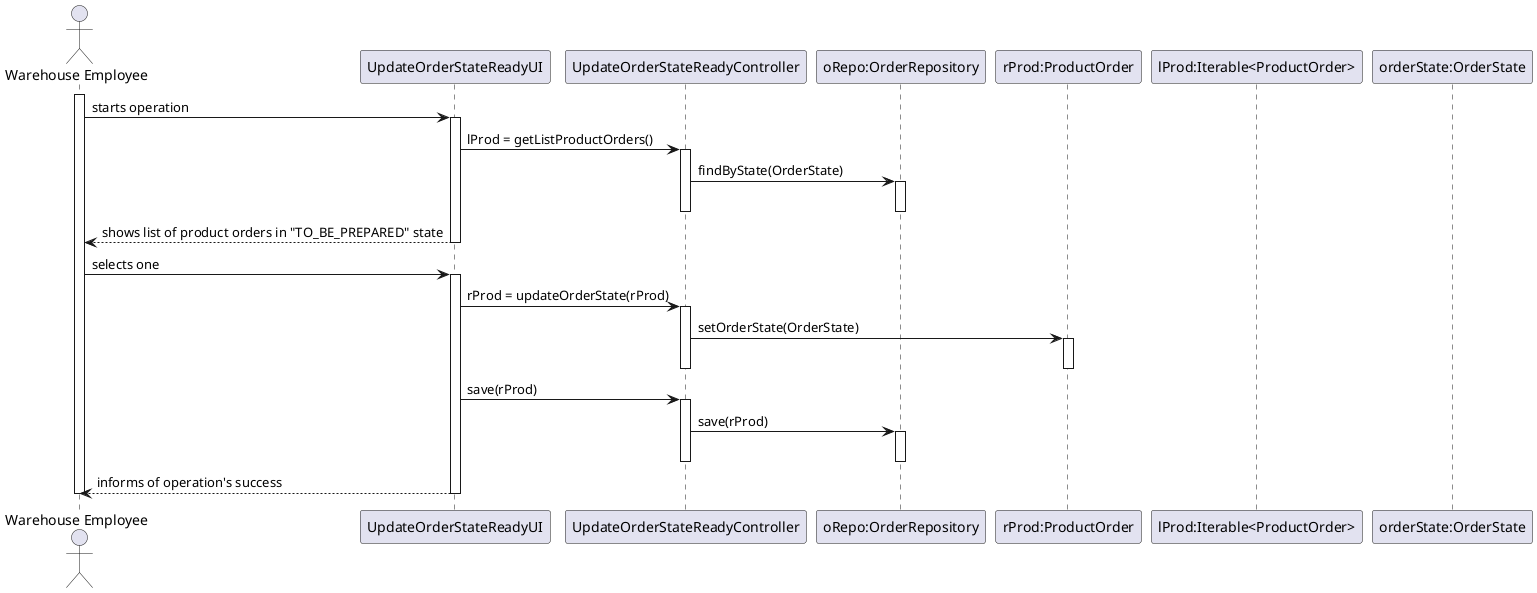 @startuml

actor "Warehouse Employee" as ACT

participant "UpdateOrderStateReadyUI" as UI
participant "UpdateOrderStateReadyController" as CTRL

participant "oRepo:OrderRepository" as OREPO

participant "rProd:ProductOrder" as ORDER
participant "lProd:Iterable<ProductOrder>" as IORDER
participant "orderState:OrderState" as STATE

activate ACT
ACT -> UI : starts operation
activate UI
UI -> CTRL : lProd = getListProductOrders()
activate CTRL
CTRL -> OREPO : findByState(OrderState)
activate OREPO
deactivate OREPO
deactivate CTRL
UI --> ACT : shows list of product orders in "TO_BE_PREPARED" state
deactivate UI

ACT -> UI : selects one
activate UI
UI -> CTRL : rProd = updateOrderState(rProd)
activate CTRL
CTRL -> ORDER : setOrderState(OrderState)
activate ORDER
deactivate ORDER
deactivate CTRL
UI -> CTRL : save(rProd)
activate CTRL
CTRL -> OREPO : save(rProd)
activate OREPO
deactivate OREPO
deactivate CTRL
UI --> ACT : informs of operation's success
deactivate UI
deactivate ACT

@enduml
